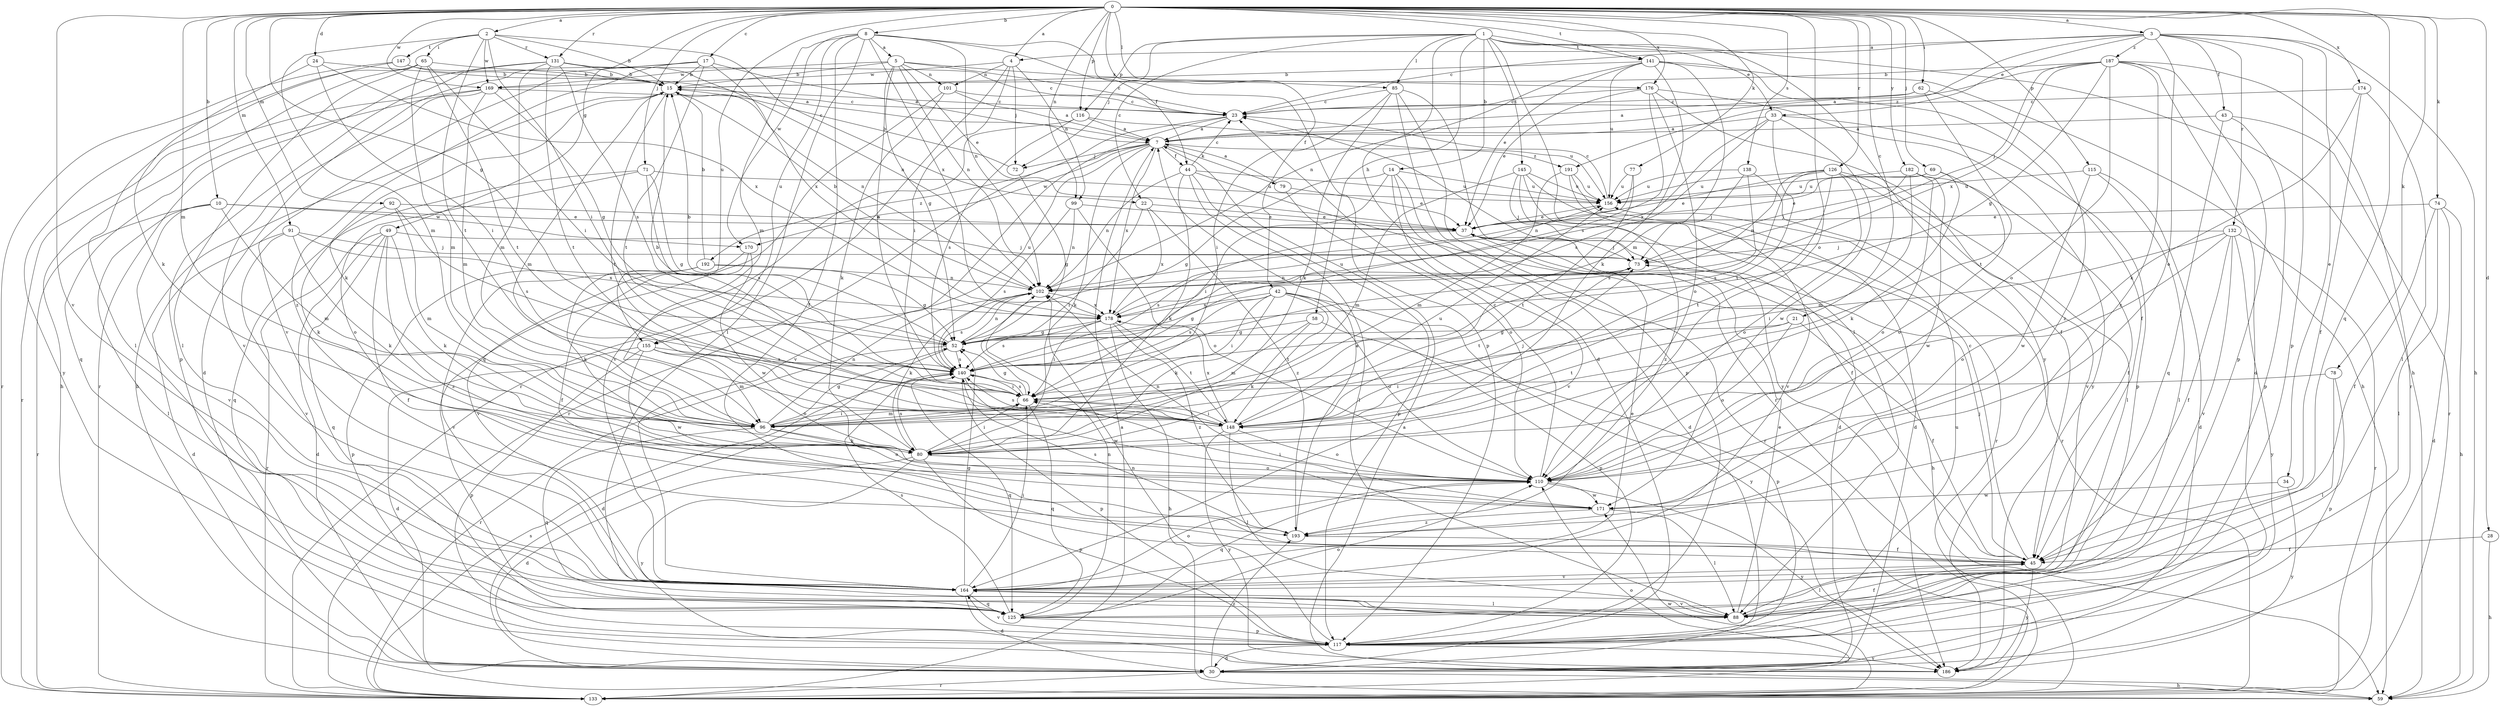 strict digraph  {
0;
1;
2;
3;
4;
5;
7;
8;
10;
14;
15;
17;
21;
22;
23;
24;
28;
30;
33;
34;
37;
42;
43;
44;
45;
49;
52;
58;
59;
62;
65;
66;
69;
71;
72;
73;
74;
77;
78;
79;
80;
85;
88;
91;
92;
96;
99;
101;
102;
110;
115;
116;
117;
125;
126;
131;
132;
133;
138;
140;
141;
145;
147;
148;
155;
156;
164;
169;
170;
171;
174;
176;
178;
182;
186;
187;
191;
192;
193;
0 -> 2  [label=a];
0 -> 3  [label=a];
0 -> 4  [label=a];
0 -> 8  [label=b];
0 -> 10  [label=b];
0 -> 17  [label=c];
0 -> 21  [label=c];
0 -> 24  [label=d];
0 -> 28  [label=d];
0 -> 42  [label=f];
0 -> 49  [label=g];
0 -> 52  [label=g];
0 -> 62  [label=i];
0 -> 69  [label=j];
0 -> 71  [label=j];
0 -> 74  [label=k];
0 -> 77  [label=k];
0 -> 78  [label=k];
0 -> 85  [label=l];
0 -> 91  [label=m];
0 -> 92  [label=m];
0 -> 96  [label=m];
0 -> 99  [label=n];
0 -> 110  [label=o];
0 -> 115  [label=p];
0 -> 116  [label=p];
0 -> 125  [label=q];
0 -> 126  [label=r];
0 -> 131  [label=r];
0 -> 138  [label=s];
0 -> 141  [label=t];
0 -> 155  [label=u];
0 -> 164  [label=v];
0 -> 169  [label=w];
0 -> 174  [label=x];
0 -> 176  [label=x];
0 -> 182  [label=y];
1 -> 14  [label=b];
1 -> 22  [label=c];
1 -> 30  [label=d];
1 -> 33  [label=e];
1 -> 58  [label=h];
1 -> 59  [label=h];
1 -> 72  [label=j];
1 -> 85  [label=l];
1 -> 88  [label=l];
1 -> 116  [label=p];
1 -> 141  [label=t];
1 -> 145  [label=t];
1 -> 186  [label=y];
2 -> 15  [label=b];
2 -> 22  [label=c];
2 -> 65  [label=i];
2 -> 66  [label=i];
2 -> 96  [label=m];
2 -> 131  [label=r];
2 -> 147  [label=t];
2 -> 148  [label=t];
2 -> 169  [label=w];
3 -> 4  [label=a];
3 -> 23  [label=c];
3 -> 33  [label=e];
3 -> 34  [label=e];
3 -> 43  [label=f];
3 -> 59  [label=h];
3 -> 110  [label=o];
3 -> 117  [label=p];
3 -> 132  [label=r];
3 -> 187  [label=z];
3 -> 191  [label=z];
4 -> 66  [label=i];
4 -> 72  [label=j];
4 -> 99  [label=n];
4 -> 101  [label=n];
4 -> 133  [label=r];
4 -> 169  [label=w];
5 -> 15  [label=b];
5 -> 23  [label=c];
5 -> 37  [label=e];
5 -> 52  [label=g];
5 -> 101  [label=n];
5 -> 102  [label=n];
5 -> 140  [label=s];
5 -> 169  [label=w];
5 -> 176  [label=x];
7 -> 44  [label=f];
7 -> 72  [label=j];
7 -> 79  [label=k];
7 -> 80  [label=k];
7 -> 155  [label=u];
7 -> 170  [label=w];
7 -> 178  [label=x];
7 -> 191  [label=z];
7 -> 192  [label=z];
8 -> 5  [label=a];
8 -> 44  [label=f];
8 -> 45  [label=f];
8 -> 88  [label=l];
8 -> 96  [label=m];
8 -> 102  [label=n];
8 -> 117  [label=p];
8 -> 155  [label=u];
8 -> 170  [label=w];
8 -> 178  [label=x];
10 -> 37  [label=e];
10 -> 88  [label=l];
10 -> 96  [label=m];
10 -> 133  [label=r];
10 -> 164  [label=v];
10 -> 170  [label=w];
14 -> 30  [label=d];
14 -> 52  [label=g];
14 -> 66  [label=i];
14 -> 133  [label=r];
14 -> 156  [label=u];
14 -> 164  [label=v];
15 -> 23  [label=c];
15 -> 80  [label=k];
15 -> 96  [label=m];
15 -> 102  [label=n];
15 -> 148  [label=t];
17 -> 7  [label=a];
17 -> 15  [label=b];
17 -> 30  [label=d];
17 -> 148  [label=t];
17 -> 164  [label=v];
17 -> 178  [label=x];
17 -> 193  [label=z];
21 -> 45  [label=f];
21 -> 52  [label=g];
21 -> 110  [label=o];
21 -> 148  [label=t];
22 -> 37  [label=e];
22 -> 66  [label=i];
22 -> 178  [label=x];
22 -> 193  [label=z];
23 -> 7  [label=a];
23 -> 133  [label=r];
23 -> 164  [label=v];
24 -> 15  [label=b];
24 -> 66  [label=i];
24 -> 80  [label=k];
24 -> 178  [label=x];
28 -> 45  [label=f];
28 -> 59  [label=h];
30 -> 15  [label=b];
30 -> 59  [label=h];
30 -> 133  [label=r];
30 -> 193  [label=z];
33 -> 7  [label=a];
33 -> 117  [label=p];
33 -> 140  [label=s];
33 -> 148  [label=t];
33 -> 171  [label=w];
33 -> 178  [label=x];
34 -> 171  [label=w];
34 -> 186  [label=y];
37 -> 59  [label=h];
37 -> 73  [label=j];
37 -> 140  [label=s];
42 -> 52  [label=g];
42 -> 66  [label=i];
42 -> 80  [label=k];
42 -> 110  [label=o];
42 -> 117  [label=p];
42 -> 140  [label=s];
42 -> 148  [label=t];
42 -> 178  [label=x];
42 -> 186  [label=y];
43 -> 7  [label=a];
43 -> 117  [label=p];
43 -> 125  [label=q];
43 -> 133  [label=r];
44 -> 23  [label=c];
44 -> 45  [label=f];
44 -> 80  [label=k];
44 -> 88  [label=l];
44 -> 102  [label=n];
44 -> 117  [label=p];
44 -> 156  [label=u];
45 -> 23  [label=c];
45 -> 73  [label=j];
45 -> 88  [label=l];
45 -> 164  [label=v];
45 -> 186  [label=y];
49 -> 30  [label=d];
49 -> 45  [label=f];
49 -> 73  [label=j];
49 -> 80  [label=k];
49 -> 125  [label=q];
49 -> 133  [label=r];
49 -> 193  [label=z];
52 -> 15  [label=b];
52 -> 30  [label=d];
52 -> 102  [label=n];
52 -> 133  [label=r];
52 -> 140  [label=s];
58 -> 52  [label=g];
58 -> 80  [label=k];
58 -> 96  [label=m];
58 -> 117  [label=p];
59 -> 7  [label=a];
62 -> 7  [label=a];
62 -> 23  [label=c];
62 -> 148  [label=t];
62 -> 193  [label=z];
65 -> 15  [label=b];
65 -> 59  [label=h];
65 -> 66  [label=i];
65 -> 88  [label=l];
65 -> 96  [label=m];
65 -> 148  [label=t];
65 -> 186  [label=y];
66 -> 15  [label=b];
66 -> 52  [label=g];
66 -> 96  [label=m];
66 -> 125  [label=q];
66 -> 140  [label=s];
66 -> 148  [label=t];
69 -> 37  [label=e];
69 -> 80  [label=k];
69 -> 110  [label=o];
69 -> 156  [label=u];
71 -> 52  [label=g];
71 -> 110  [label=o];
71 -> 125  [label=q];
71 -> 140  [label=s];
71 -> 156  [label=u];
72 -> 15  [label=b];
72 -> 52  [label=g];
73 -> 102  [label=n];
73 -> 148  [label=t];
74 -> 30  [label=d];
74 -> 37  [label=e];
74 -> 45  [label=f];
74 -> 59  [label=h];
74 -> 88  [label=l];
77 -> 102  [label=n];
77 -> 148  [label=t];
77 -> 156  [label=u];
78 -> 66  [label=i];
78 -> 88  [label=l];
78 -> 117  [label=p];
79 -> 7  [label=a];
79 -> 37  [label=e];
79 -> 110  [label=o];
80 -> 30  [label=d];
80 -> 66  [label=i];
80 -> 110  [label=o];
80 -> 117  [label=p];
80 -> 140  [label=s];
80 -> 186  [label=y];
85 -> 23  [label=c];
85 -> 66  [label=i];
85 -> 80  [label=k];
85 -> 117  [label=p];
85 -> 133  [label=r];
85 -> 186  [label=y];
88 -> 37  [label=e];
88 -> 45  [label=f];
88 -> 164  [label=v];
91 -> 30  [label=d];
91 -> 73  [label=j];
91 -> 80  [label=k];
91 -> 164  [label=v];
91 -> 178  [label=x];
92 -> 37  [label=e];
92 -> 80  [label=k];
92 -> 96  [label=m];
92 -> 140  [label=s];
96 -> 52  [label=g];
96 -> 66  [label=i];
96 -> 80  [label=k];
96 -> 102  [label=n];
96 -> 110  [label=o];
96 -> 125  [label=q];
99 -> 37  [label=e];
99 -> 102  [label=n];
99 -> 110  [label=o];
99 -> 140  [label=s];
101 -> 7  [label=a];
101 -> 23  [label=c];
101 -> 80  [label=k];
101 -> 125  [label=q];
102 -> 15  [label=b];
102 -> 73  [label=j];
102 -> 80  [label=k];
102 -> 140  [label=s];
102 -> 178  [label=x];
110 -> 23  [label=c];
110 -> 102  [label=n];
110 -> 125  [label=q];
110 -> 171  [label=w];
110 -> 186  [label=y];
115 -> 30  [label=d];
115 -> 88  [label=l];
115 -> 156  [label=u];
115 -> 171  [label=w];
116 -> 7  [label=a];
116 -> 140  [label=s];
116 -> 156  [label=u];
116 -> 164  [label=v];
117 -> 30  [label=d];
117 -> 102  [label=n];
117 -> 156  [label=u];
117 -> 164  [label=v];
117 -> 186  [label=y];
125 -> 102  [label=n];
125 -> 110  [label=o];
125 -> 117  [label=p];
125 -> 140  [label=s];
126 -> 37  [label=e];
126 -> 88  [label=l];
126 -> 102  [label=n];
126 -> 110  [label=o];
126 -> 140  [label=s];
126 -> 148  [label=t];
126 -> 156  [label=u];
126 -> 164  [label=v];
131 -> 15  [label=b];
131 -> 23  [label=c];
131 -> 96  [label=m];
131 -> 102  [label=n];
131 -> 117  [label=p];
131 -> 133  [label=r];
131 -> 140  [label=s];
131 -> 148  [label=t];
132 -> 45  [label=f];
132 -> 66  [label=i];
132 -> 73  [label=j];
132 -> 110  [label=o];
132 -> 133  [label=r];
132 -> 164  [label=v];
132 -> 186  [label=y];
133 -> 7  [label=a];
133 -> 110  [label=o];
133 -> 140  [label=s];
133 -> 171  [label=w];
138 -> 73  [label=j];
138 -> 133  [label=r];
138 -> 140  [label=s];
138 -> 156  [label=u];
140 -> 66  [label=i];
140 -> 117  [label=p];
140 -> 125  [label=q];
140 -> 171  [label=w];
141 -> 15  [label=b];
141 -> 37  [label=e];
141 -> 45  [label=f];
141 -> 59  [label=h];
141 -> 80  [label=k];
141 -> 96  [label=m];
141 -> 102  [label=n];
141 -> 156  [label=u];
145 -> 30  [label=d];
145 -> 73  [label=j];
145 -> 96  [label=m];
145 -> 133  [label=r];
145 -> 156  [label=u];
145 -> 193  [label=z];
147 -> 7  [label=a];
147 -> 15  [label=b];
147 -> 88  [label=l];
147 -> 133  [label=r];
148 -> 66  [label=i];
148 -> 73  [label=j];
148 -> 88  [label=l];
148 -> 110  [label=o];
148 -> 140  [label=s];
148 -> 156  [label=u];
148 -> 178  [label=x];
148 -> 186  [label=y];
155 -> 30  [label=d];
155 -> 96  [label=m];
155 -> 110  [label=o];
155 -> 117  [label=p];
155 -> 140  [label=s];
155 -> 171  [label=w];
156 -> 23  [label=c];
156 -> 37  [label=e];
164 -> 30  [label=d];
164 -> 37  [label=e];
164 -> 52  [label=g];
164 -> 66  [label=i];
164 -> 88  [label=l];
164 -> 110  [label=o];
164 -> 125  [label=q];
169 -> 23  [label=c];
169 -> 52  [label=g];
169 -> 96  [label=m];
169 -> 125  [label=q];
169 -> 133  [label=r];
169 -> 164  [label=v];
170 -> 45  [label=f];
170 -> 164  [label=v];
170 -> 171  [label=w];
171 -> 66  [label=i];
171 -> 88  [label=l];
171 -> 193  [label=z];
174 -> 23  [label=c];
174 -> 45  [label=f];
174 -> 80  [label=k];
174 -> 88  [label=l];
176 -> 23  [label=c];
176 -> 37  [label=e];
176 -> 45  [label=f];
176 -> 110  [label=o];
176 -> 140  [label=s];
176 -> 186  [label=y];
178 -> 52  [label=g];
178 -> 59  [label=h];
178 -> 66  [label=i];
178 -> 140  [label=s];
178 -> 148  [label=t];
178 -> 156  [label=u];
178 -> 193  [label=z];
182 -> 45  [label=f];
182 -> 73  [label=j];
182 -> 96  [label=m];
182 -> 110  [label=o];
182 -> 156  [label=u];
182 -> 171  [label=w];
187 -> 7  [label=a];
187 -> 15  [label=b];
187 -> 30  [label=d];
187 -> 52  [label=g];
187 -> 73  [label=j];
187 -> 110  [label=o];
187 -> 117  [label=p];
187 -> 133  [label=r];
187 -> 178  [label=x];
187 -> 193  [label=z];
191 -> 30  [label=d];
191 -> 96  [label=m];
191 -> 156  [label=u];
191 -> 164  [label=v];
192 -> 15  [label=b];
192 -> 52  [label=g];
192 -> 80  [label=k];
192 -> 102  [label=n];
192 -> 117  [label=p];
192 -> 164  [label=v];
193 -> 7  [label=a];
193 -> 45  [label=f];
193 -> 140  [label=s];
}
